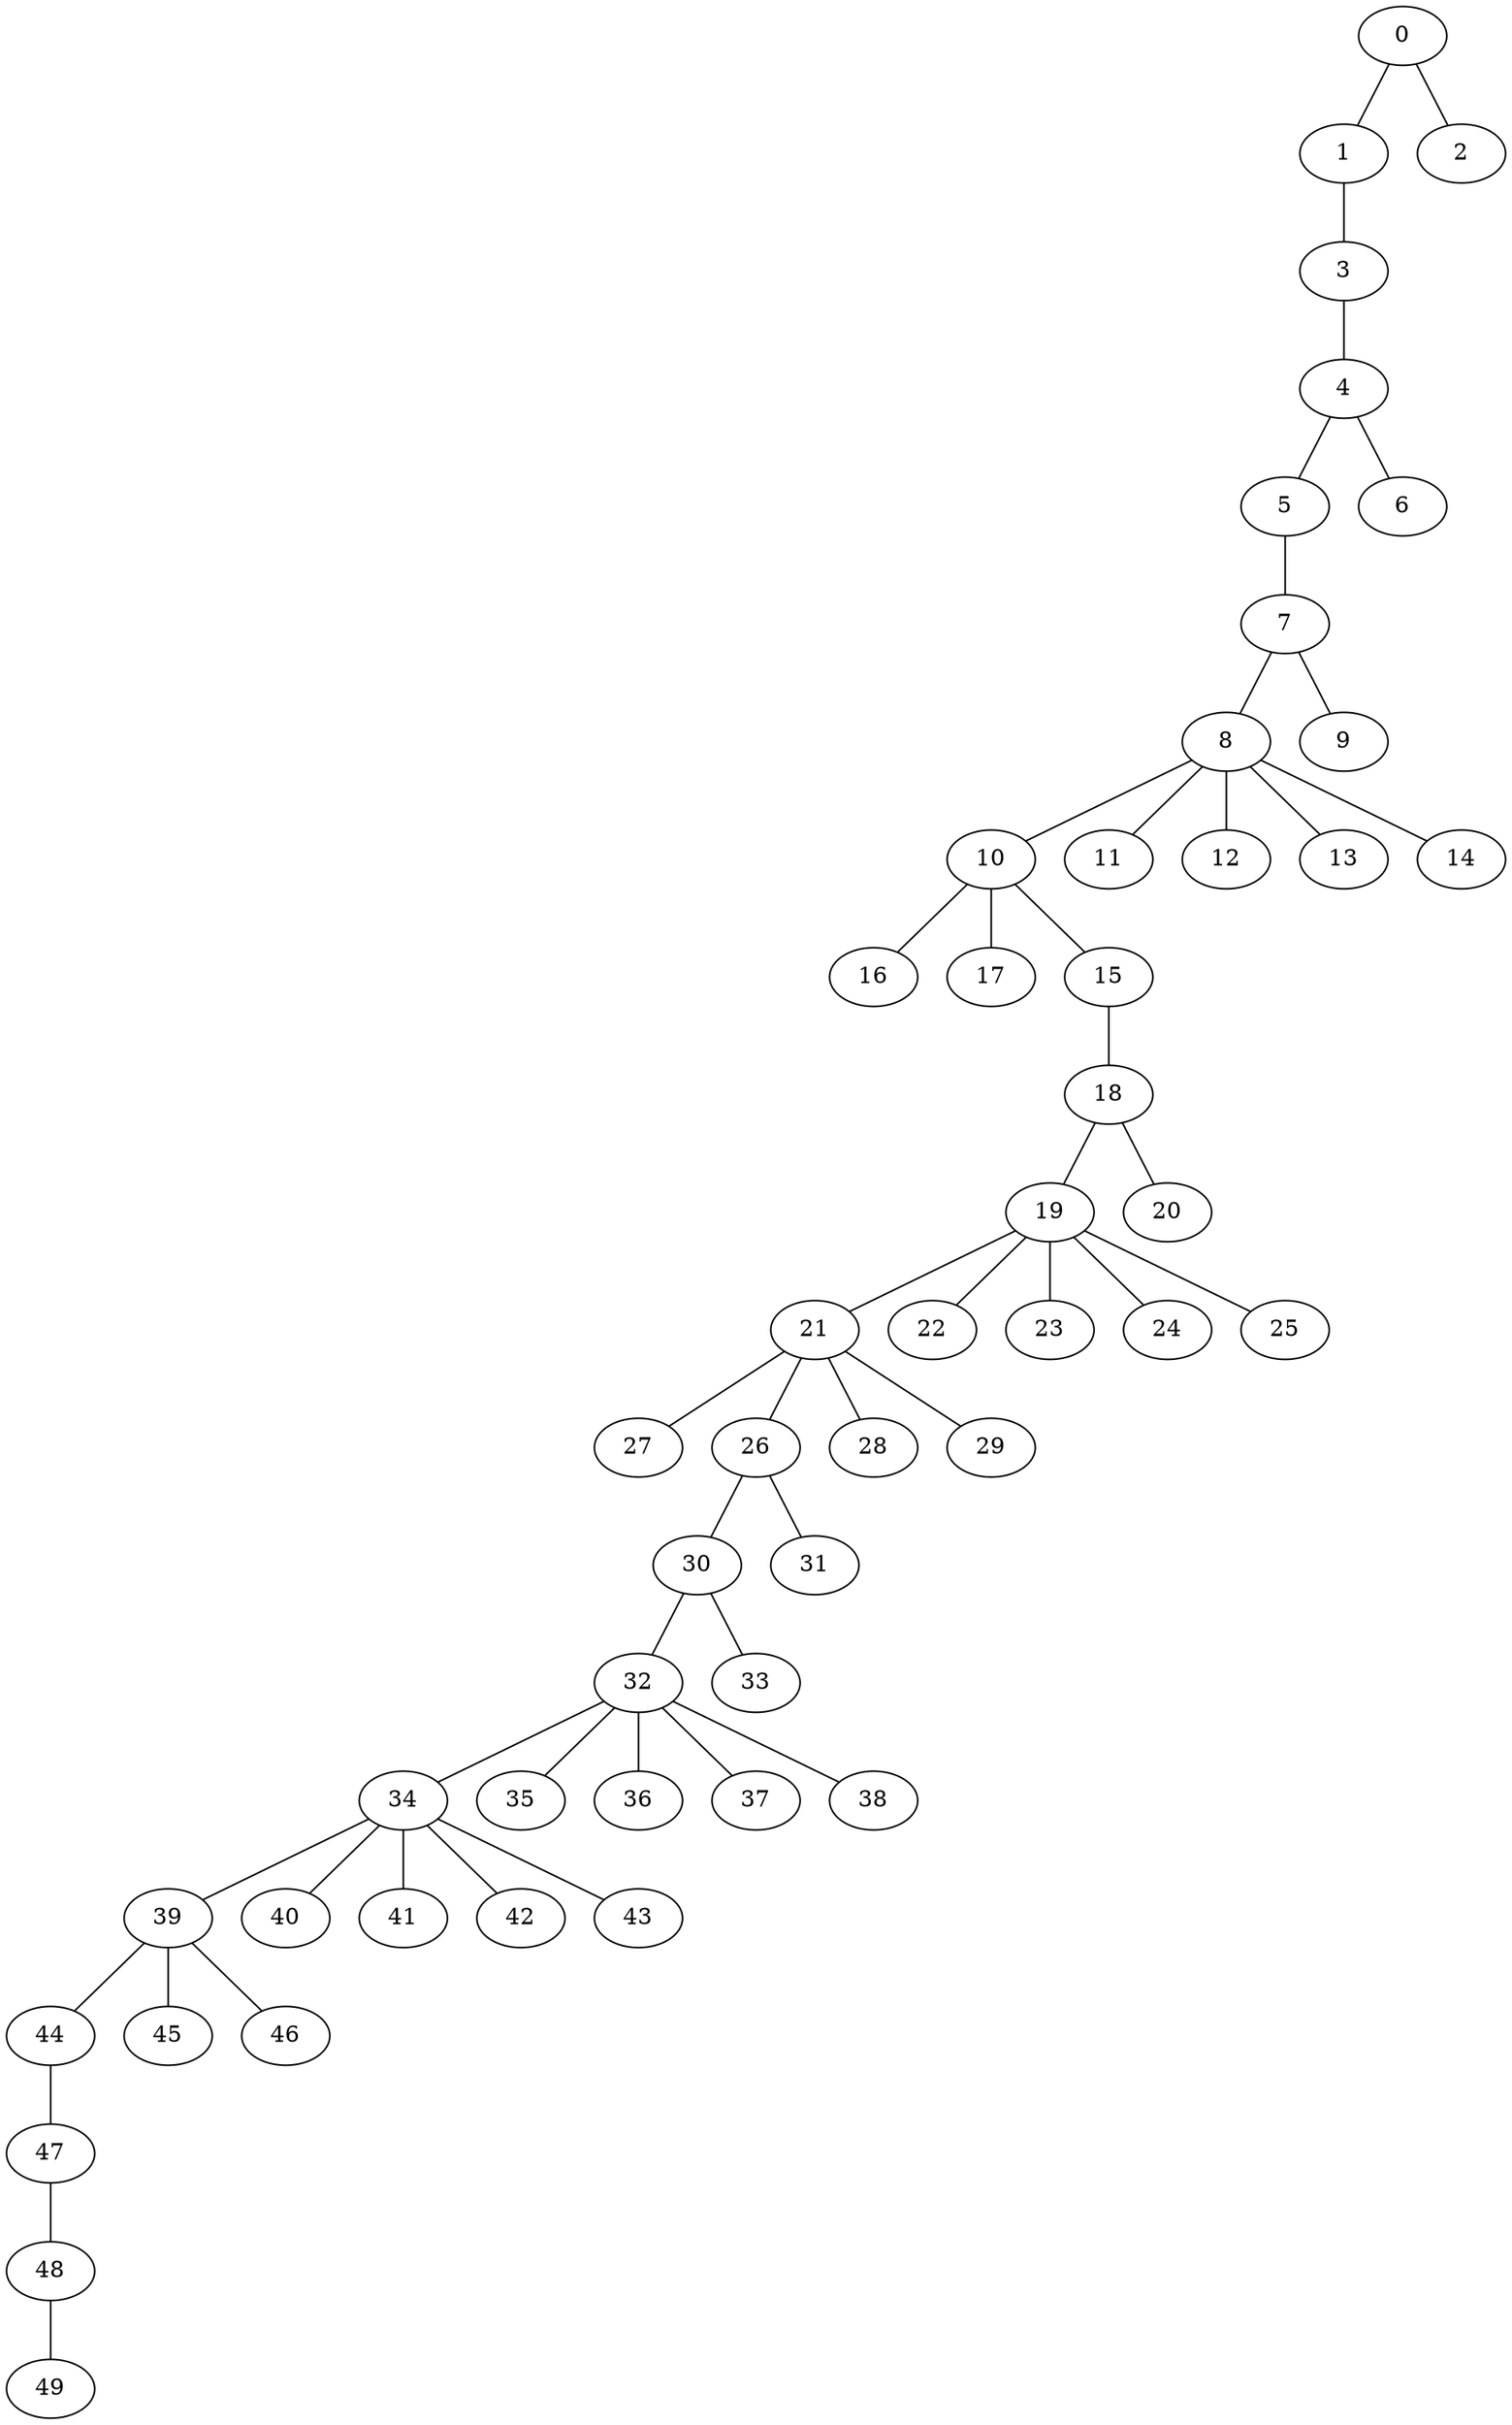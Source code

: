 
graph graphname {
    0 -- 1
0 -- 2
1 -- 3
3 -- 4
4 -- 5
4 -- 6
5 -- 7
7 -- 8
7 -- 9
8 -- 10
8 -- 11
8 -- 12
8 -- 13
8 -- 14
10 -- 16
10 -- 17
10 -- 15
15 -- 18
18 -- 19
18 -- 20
19 -- 21
19 -- 22
19 -- 23
19 -- 24
19 -- 25
21 -- 27
21 -- 26
21 -- 28
21 -- 29
26 -- 30
26 -- 31
30 -- 32
30 -- 33
32 -- 34
32 -- 35
32 -- 36
32 -- 37
32 -- 38
34 -- 39
34 -- 40
34 -- 41
34 -- 42
34 -- 43
39 -- 44
39 -- 45
39 -- 46
44 -- 47
47 -- 48
48 -- 49

}
